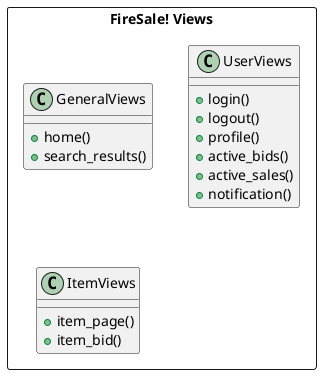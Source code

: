 @startuml FireSaleViews
rectangle "FireSale! Views" as views {
    class GeneralViews {
        + home()
        + search_results()
    }

    class UserViews {
        + login()
        + logout()
        + profile()
        + active_bids()
        + active_sales()
        + notification()
    }

    class ItemViews {
        + item_page()
        + item_bid()
    }
}
@enduml
